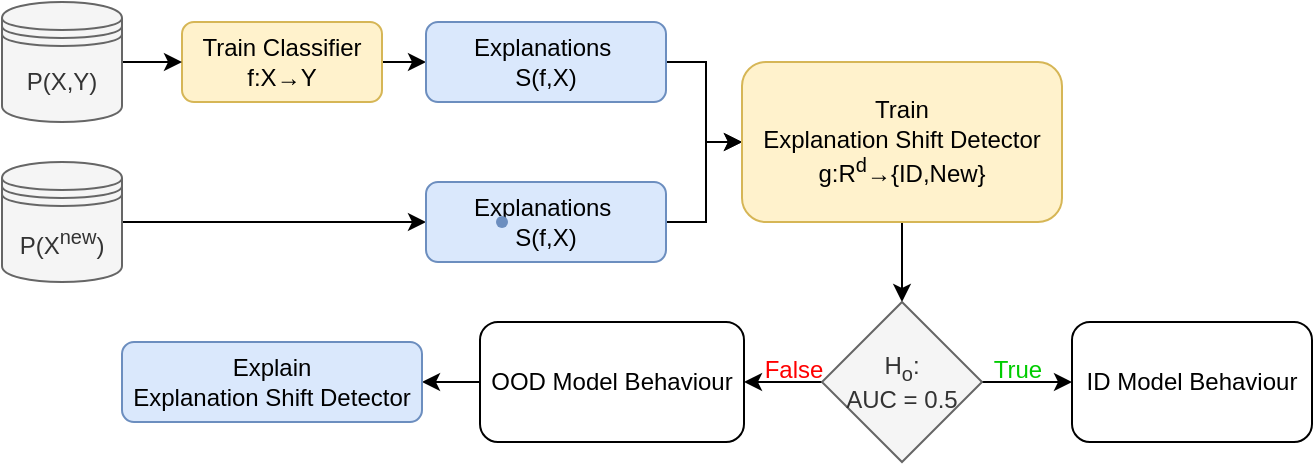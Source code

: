 <mxfile version="21.0.6" type="github">
  <diagram id="C5RBs43oDa-KdzZeNtuy" name="Page-1">
    <mxGraphModel dx="954" dy="616" grid="1" gridSize="10" guides="1" tooltips="1" connect="1" arrows="1" fold="1" page="1" pageScale="1" pageWidth="827" pageHeight="1169" math="0" shadow="0">
      <root>
        <mxCell id="WIyWlLk6GJQsqaUBKTNV-0" />
        <mxCell id="WIyWlLk6GJQsqaUBKTNV-1" parent="WIyWlLk6GJQsqaUBKTNV-0" />
        <mxCell id="CERsI-dbUr9vtdzJt2CL-5" value="" style="edgeStyle=orthogonalEdgeStyle;rounded=0;orthogonalLoop=1;jettySize=auto;html=1;" edge="1" parent="WIyWlLk6GJQsqaUBKTNV-1" source="WIyWlLk6GJQsqaUBKTNV-7" target="CERsI-dbUr9vtdzJt2CL-2">
          <mxGeometry relative="1" as="geometry" />
        </mxCell>
        <mxCell id="WIyWlLk6GJQsqaUBKTNV-7" value="Train Classifier&lt;br&gt;f:X→Y" style="rounded=1;whiteSpace=wrap;html=1;fontSize=12;glass=0;strokeWidth=1;shadow=0;horizontal=1;fillColor=#fff2cc;strokeColor=#d6b656;" parent="WIyWlLk6GJQsqaUBKTNV-1" vertex="1">
          <mxGeometry x="160" y="120" width="100" height="40" as="geometry" />
        </mxCell>
        <mxCell id="CERsI-dbUr9vtdzJt2CL-6" value="" style="edgeStyle=orthogonalEdgeStyle;rounded=0;orthogonalLoop=1;jettySize=auto;html=1;" edge="1" parent="WIyWlLk6GJQsqaUBKTNV-1" source="CERsI-dbUr9vtdzJt2CL-0" target="WIyWlLk6GJQsqaUBKTNV-7">
          <mxGeometry relative="1" as="geometry" />
        </mxCell>
        <mxCell id="CERsI-dbUr9vtdzJt2CL-0" value="P(X,Y)" style="shape=datastore;whiteSpace=wrap;html=1;fillColor=#f5f5f5;strokeColor=#666666;fontColor=#333333;" vertex="1" parent="WIyWlLk6GJQsqaUBKTNV-1">
          <mxGeometry x="70" y="110" width="60" height="60" as="geometry" />
        </mxCell>
        <mxCell id="CERsI-dbUr9vtdzJt2CL-9" value="" style="edgeStyle=orthogonalEdgeStyle;rounded=0;orthogonalLoop=1;jettySize=auto;html=1;entryX=0;entryY=0.5;entryDx=0;entryDy=0;" edge="1" parent="WIyWlLk6GJQsqaUBKTNV-1" source="CERsI-dbUr9vtdzJt2CL-1" target="CERsI-dbUr9vtdzJt2CL-7">
          <mxGeometry relative="1" as="geometry" />
        </mxCell>
        <mxCell id="CERsI-dbUr9vtdzJt2CL-1" value="P(X&lt;sup&gt;new&lt;/sup&gt;)" style="shape=datastore;whiteSpace=wrap;html=1;fillColor=#f5f5f5;strokeColor=#666666;fontColor=#333333;" vertex="1" parent="WIyWlLk6GJQsqaUBKTNV-1">
          <mxGeometry x="70" y="190" width="60" height="60" as="geometry" />
        </mxCell>
        <mxCell id="CERsI-dbUr9vtdzJt2CL-11" value="" style="edgeStyle=orthogonalEdgeStyle;rounded=0;orthogonalLoop=1;jettySize=auto;html=1;" edge="1" parent="WIyWlLk6GJQsqaUBKTNV-1" source="CERsI-dbUr9vtdzJt2CL-2" target="CERsI-dbUr9vtdzJt2CL-10">
          <mxGeometry relative="1" as="geometry" />
        </mxCell>
        <mxCell id="CERsI-dbUr9vtdzJt2CL-2" value="Explanations&amp;nbsp;&lt;br&gt;S(f,X)" style="rounded=1;whiteSpace=wrap;html=1;fontSize=12;glass=0;strokeWidth=1;shadow=0;fillColor=#dae8fc;strokeColor=#6c8ebf;" vertex="1" parent="WIyWlLk6GJQsqaUBKTNV-1">
          <mxGeometry x="282" y="120" width="120" height="40" as="geometry" />
        </mxCell>
        <mxCell id="CERsI-dbUr9vtdzJt2CL-12" value="" style="edgeStyle=orthogonalEdgeStyle;rounded=0;orthogonalLoop=1;jettySize=auto;html=1;" edge="1" parent="WIyWlLk6GJQsqaUBKTNV-1" source="CERsI-dbUr9vtdzJt2CL-7" target="CERsI-dbUr9vtdzJt2CL-10">
          <mxGeometry relative="1" as="geometry" />
        </mxCell>
        <mxCell id="CERsI-dbUr9vtdzJt2CL-7" value="Explanations&amp;nbsp;&lt;br&gt;S(f,X)" style="rounded=1;whiteSpace=wrap;html=1;fontSize=12;glass=0;strokeWidth=1;shadow=0;fillColor=#dae8fc;strokeColor=#6c8ebf;" vertex="1" parent="WIyWlLk6GJQsqaUBKTNV-1">
          <mxGeometry x="282" y="200" width="120" height="40" as="geometry" />
        </mxCell>
        <mxCell id="CERsI-dbUr9vtdzJt2CL-8" value="" style="shape=waypoint;sketch=0;size=6;pointerEvents=1;points=[];fillColor=#dae8fc;resizable=0;rotatable=0;perimeter=centerPerimeter;snapToPoint=1;strokeColor=#6c8ebf;" vertex="1" parent="WIyWlLk6GJQsqaUBKTNV-1">
          <mxGeometry x="310" y="210" width="20" height="20" as="geometry" />
        </mxCell>
        <mxCell id="CERsI-dbUr9vtdzJt2CL-16" value="" style="edgeStyle=orthogonalEdgeStyle;rounded=0;orthogonalLoop=1;jettySize=auto;html=1;" edge="1" parent="WIyWlLk6GJQsqaUBKTNV-1" source="CERsI-dbUr9vtdzJt2CL-10" target="CERsI-dbUr9vtdzJt2CL-13">
          <mxGeometry relative="1" as="geometry" />
        </mxCell>
        <mxCell id="CERsI-dbUr9vtdzJt2CL-10" value="Train &lt;br&gt;Explanation Shift Detector&lt;br&gt;g:R&lt;sup&gt;d&lt;/sup&gt;→{ID,New}" style="rounded=1;whiteSpace=wrap;html=1;fontSize=12;glass=0;strokeWidth=1;shadow=0;horizontal=1;fillColor=#fff2cc;strokeColor=#d6b656;" vertex="1" parent="WIyWlLk6GJQsqaUBKTNV-1">
          <mxGeometry x="440" y="140" width="160" height="80" as="geometry" />
        </mxCell>
        <mxCell id="CERsI-dbUr9vtdzJt2CL-17" value="" style="edgeStyle=orthogonalEdgeStyle;rounded=0;orthogonalLoop=1;jettySize=auto;html=1;" edge="1" parent="WIyWlLk6GJQsqaUBKTNV-1" source="CERsI-dbUr9vtdzJt2CL-13" target="CERsI-dbUr9vtdzJt2CL-15">
          <mxGeometry relative="1" as="geometry" />
        </mxCell>
        <mxCell id="CERsI-dbUr9vtdzJt2CL-19" value="" style="edgeStyle=orthogonalEdgeStyle;rounded=0;orthogonalLoop=1;jettySize=auto;html=1;" edge="1" parent="WIyWlLk6GJQsqaUBKTNV-1" source="CERsI-dbUr9vtdzJt2CL-13" target="CERsI-dbUr9vtdzJt2CL-18">
          <mxGeometry relative="1" as="geometry" />
        </mxCell>
        <mxCell id="CERsI-dbUr9vtdzJt2CL-13" value="H&lt;sub&gt;o&lt;/sub&gt;:&lt;br&gt;AUC = 0.5" style="rhombus;whiteSpace=wrap;html=1;fillColor=#f5f5f5;fontColor=#333333;strokeColor=#666666;" vertex="1" parent="WIyWlLk6GJQsqaUBKTNV-1">
          <mxGeometry x="480" y="260" width="80" height="80" as="geometry" />
        </mxCell>
        <mxCell id="CERsI-dbUr9vtdzJt2CL-15" value="ID Model Behaviour" style="rounded=1;whiteSpace=wrap;html=1;" vertex="1" parent="WIyWlLk6GJQsqaUBKTNV-1">
          <mxGeometry x="605" y="270" width="120" height="60" as="geometry" />
        </mxCell>
        <mxCell id="CERsI-dbUr9vtdzJt2CL-21" value="" style="edgeStyle=orthogonalEdgeStyle;rounded=0;orthogonalLoop=1;jettySize=auto;html=1;" edge="1" parent="WIyWlLk6GJQsqaUBKTNV-1" source="CERsI-dbUr9vtdzJt2CL-18" target="CERsI-dbUr9vtdzJt2CL-20">
          <mxGeometry relative="1" as="geometry" />
        </mxCell>
        <mxCell id="CERsI-dbUr9vtdzJt2CL-18" value="OOD Model Behaviour" style="rounded=1;whiteSpace=wrap;html=1;" vertex="1" parent="WIyWlLk6GJQsqaUBKTNV-1">
          <mxGeometry x="309" y="270" width="132" height="60" as="geometry" />
        </mxCell>
        <mxCell id="CERsI-dbUr9vtdzJt2CL-20" value="Explain&lt;br&gt;Explanation Shift Detector" style="rounded=1;whiteSpace=wrap;html=1;fontSize=12;glass=0;strokeWidth=1;shadow=0;fillColor=#dae8fc;strokeColor=#6c8ebf;" vertex="1" parent="WIyWlLk6GJQsqaUBKTNV-1">
          <mxGeometry x="130" y="280" width="150" height="40" as="geometry" />
        </mxCell>
        <mxCell id="CERsI-dbUr9vtdzJt2CL-23" value="&lt;font color=&quot;#00cc00&quot;&gt;True&lt;/font&gt;" style="text;strokeColor=none;align=center;fillColor=none;html=1;verticalAlign=middle;whiteSpace=wrap;rounded=0;" vertex="1" parent="WIyWlLk6GJQsqaUBKTNV-1">
          <mxGeometry x="548" y="279" width="60" height="30" as="geometry" />
        </mxCell>
        <mxCell id="CERsI-dbUr9vtdzJt2CL-24" value="&lt;font color=&quot;#ff0000&quot;&gt;False&lt;/font&gt;" style="text;strokeColor=none;align=center;fillColor=none;html=1;verticalAlign=middle;whiteSpace=wrap;rounded=0;" vertex="1" parent="WIyWlLk6GJQsqaUBKTNV-1">
          <mxGeometry x="436" y="279" width="60" height="30" as="geometry" />
        </mxCell>
      </root>
    </mxGraphModel>
  </diagram>
</mxfile>
